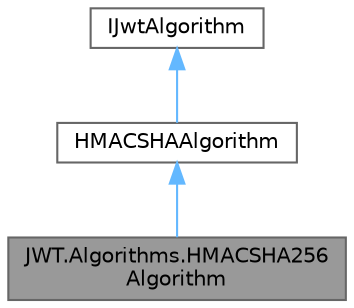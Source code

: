 digraph "JWT.Algorithms.HMACSHA256Algorithm"
{
 // LATEX_PDF_SIZE
  bgcolor="transparent";
  edge [fontname=Helvetica,fontsize=10,labelfontname=Helvetica,labelfontsize=10];
  node [fontname=Helvetica,fontsize=10,shape=box,height=0.2,width=0.4];
  Node1 [id="Node000001",label="JWT.Algorithms.HMACSHA256\lAlgorithm",height=0.2,width=0.4,color="gray40", fillcolor="grey60", style="filled", fontcolor="black",tooltip="HMAC using SHA-256."];
  Node2 -> Node1 [id="edge1_Node000001_Node000002",dir="back",color="steelblue1",style="solid",tooltip=" "];
  Node2 [id="Node000002",label="HMACSHAAlgorithm",height=0.2,width=0.4,color="gray40", fillcolor="white", style="filled",URL="$class_j_w_t_1_1_algorithms_1_1_h_m_a_c_s_h_a_algorithm.html",tooltip=" "];
  Node3 -> Node2 [id="edge2_Node000002_Node000003",dir="back",color="steelblue1",style="solid",tooltip=" "];
  Node3 [id="Node000003",label="IJwtAlgorithm",height=0.2,width=0.4,color="gray40", fillcolor="white", style="filled",URL="$interface_j_w_t_1_1_algorithms_1_1_i_jwt_algorithm.html",tooltip="Represents an algorithm to generate JWT signature."];
}
